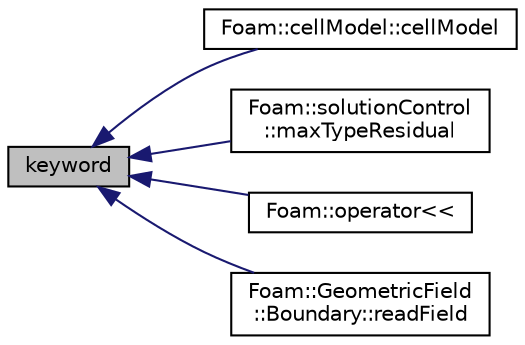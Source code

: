 digraph "keyword"
{
  bgcolor="transparent";
  edge [fontname="Helvetica",fontsize="10",labelfontname="Helvetica",labelfontsize="10"];
  node [fontname="Helvetica",fontsize="10",shape=record];
  rankdir="LR";
  Node1 [label="keyword",height=0.2,width=0.4,color="black", fillcolor="grey75", style="filled" fontcolor="black"];
  Node1 -> Node2 [dir="back",color="midnightblue",fontsize="10",style="solid",fontname="Helvetica"];
  Node2 [label="Foam::cellModel::cellModel",height=0.2,width=0.4,color="black",URL="$classFoam_1_1cellModel.html#a32c62a3a50e4aaaeb7651788c6b694ce",tooltip="Construct from Istream. "];
  Node1 -> Node3 [dir="back",color="midnightblue",fontsize="10",style="solid",fontname="Helvetica"];
  Node3 [label="Foam::solutionControl\l::maxTypeResidual",height=0.2,width=0.4,color="black",URL="$classFoam_1_1solutionControl.html#a6085bb62789ab72e53a9f460ab97405e",tooltip="Initial and final residual of the specified field-name, provided that the corresponding volume field ..."];
  Node1 -> Node4 [dir="back",color="midnightblue",fontsize="10",style="solid",fontname="Helvetica"];
  Node4 [label="Foam::operator\<\<",height=0.2,width=0.4,color="black",URL="$namespaceFoam.html#a185ce732e8ef528e55fb1d89ebd37d14"];
  Node1 -> Node5 [dir="back",color="midnightblue",fontsize="10",style="solid",fontname="Helvetica"];
  Node5 [label="Foam::GeometricField\l::Boundary::readField",height=0.2,width=0.4,color="black",URL="$classFoam_1_1GeometricField_1_1Boundary.html#a3f719df03cac2568e710f1431a6c3af5",tooltip="Read the boundary field. "];
}
